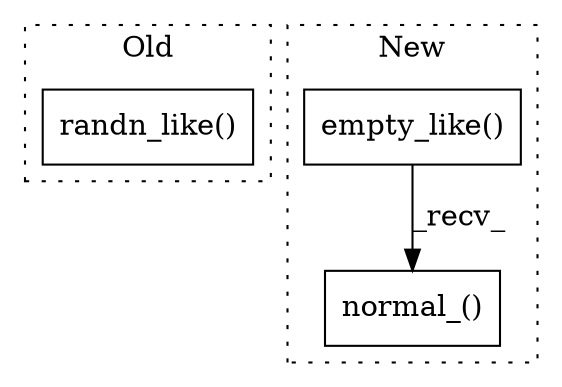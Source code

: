 digraph G {
subgraph cluster0 {
1 [label="randn_like()" a="75" s="3984,4002" l="17,1" shape="box"];
label = "Old";
style="dotted";
}
subgraph cluster1 {
2 [label="normal_()" a="75" s="3688" l="29" shape="box"];
3 [label="empty_like()" a="75" s="3688,3706" l="17,1" shape="box"];
label = "New";
style="dotted";
}
3 -> 2 [label="_recv_"];
}